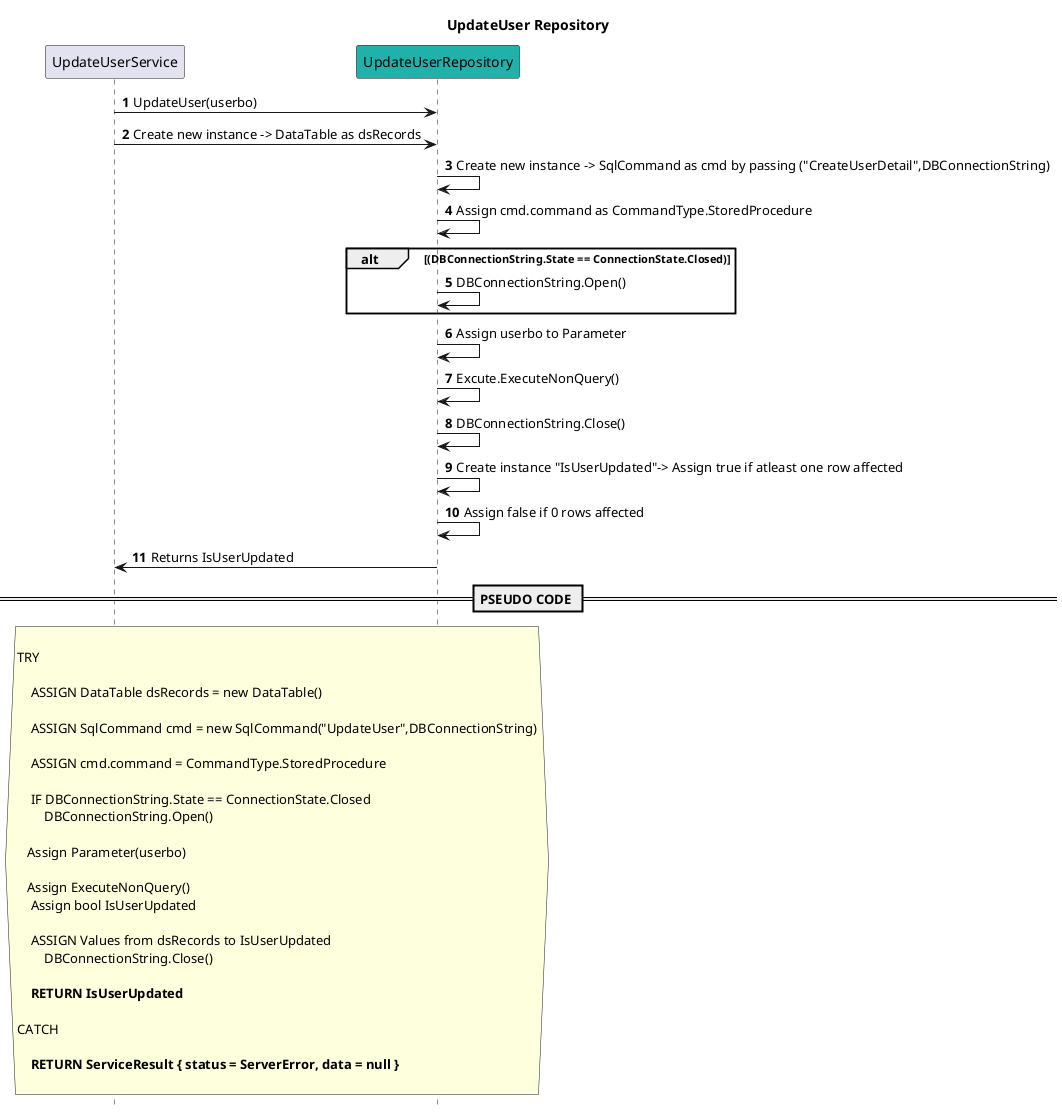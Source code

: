 @startuml

title UpdateUser Repository
autonumber
hide footbox

participant UpdateUserService
participant  UpdateUserRepository #LightSeaGreen

  UpdateUserService->  UpdateUserRepository : UpdateUser(userbo)

  UpdateUserService->  UpdateUserRepository : Create new instance -> DataTable as dsRecords

    UpdateUserRepository ->  UpdateUserRepository : Create new instance -> SqlCommand as cmd by passing ("CreateUserDetail",DBConnectionString)

    UpdateUserRepository ->  UpdateUserRepository : Assign cmd.command as CommandType.StoredProcedure
    
    alt (DBConnectionString.State == ConnectionState.Closed)
        UpdateUserRepository ->  UpdateUserRepository : DBConnectionString.Open()
    end

     UpdateUserRepository -> UpdateUserRepository : Assign userbo to Parameter
UpdateUserRepository -> UpdateUserRepository : Excute.ExecuteNonQuery()


    UpdateUserRepository -> UpdateUserRepository: DBConnectionString.Close()

 UpdateUserRepository-> UpdateUserRepository: Create instance "IsUserUpdated"-> Assign true if atleast one row affected
    
UpdateUserRepository -> UpdateUserRepository: Assign false if 0 rows affected

   UpdateUserRepository -> UpdateUserService: Returns IsUserUpdated


== PSEUDO CODE ==

hnote across

TRY

    ASSIGN DataTable dsRecords = new DataTable()

    ASSIGN SqlCommand cmd = new SqlCommand("UpdateUser",DBConnectionString)
    
    ASSIGN cmd.command = CommandType.StoredProcedure
    
    IF DBConnectionString.State == ConnectionState.Closed
        DBConnectionString.Open()

   Assign Parameter(userbo)
   
   Assign ExecuteNonQuery()
    Assign bool IsUserUpdated

    ASSIGN Values from dsRecords to IsUserUpdated
        DBConnectionString.Close()

    **RETURN IsUserUpdated**

CATCH

    **RETURN ServiceResult { status = ServerError, data = null }**
    
end note


@enduml